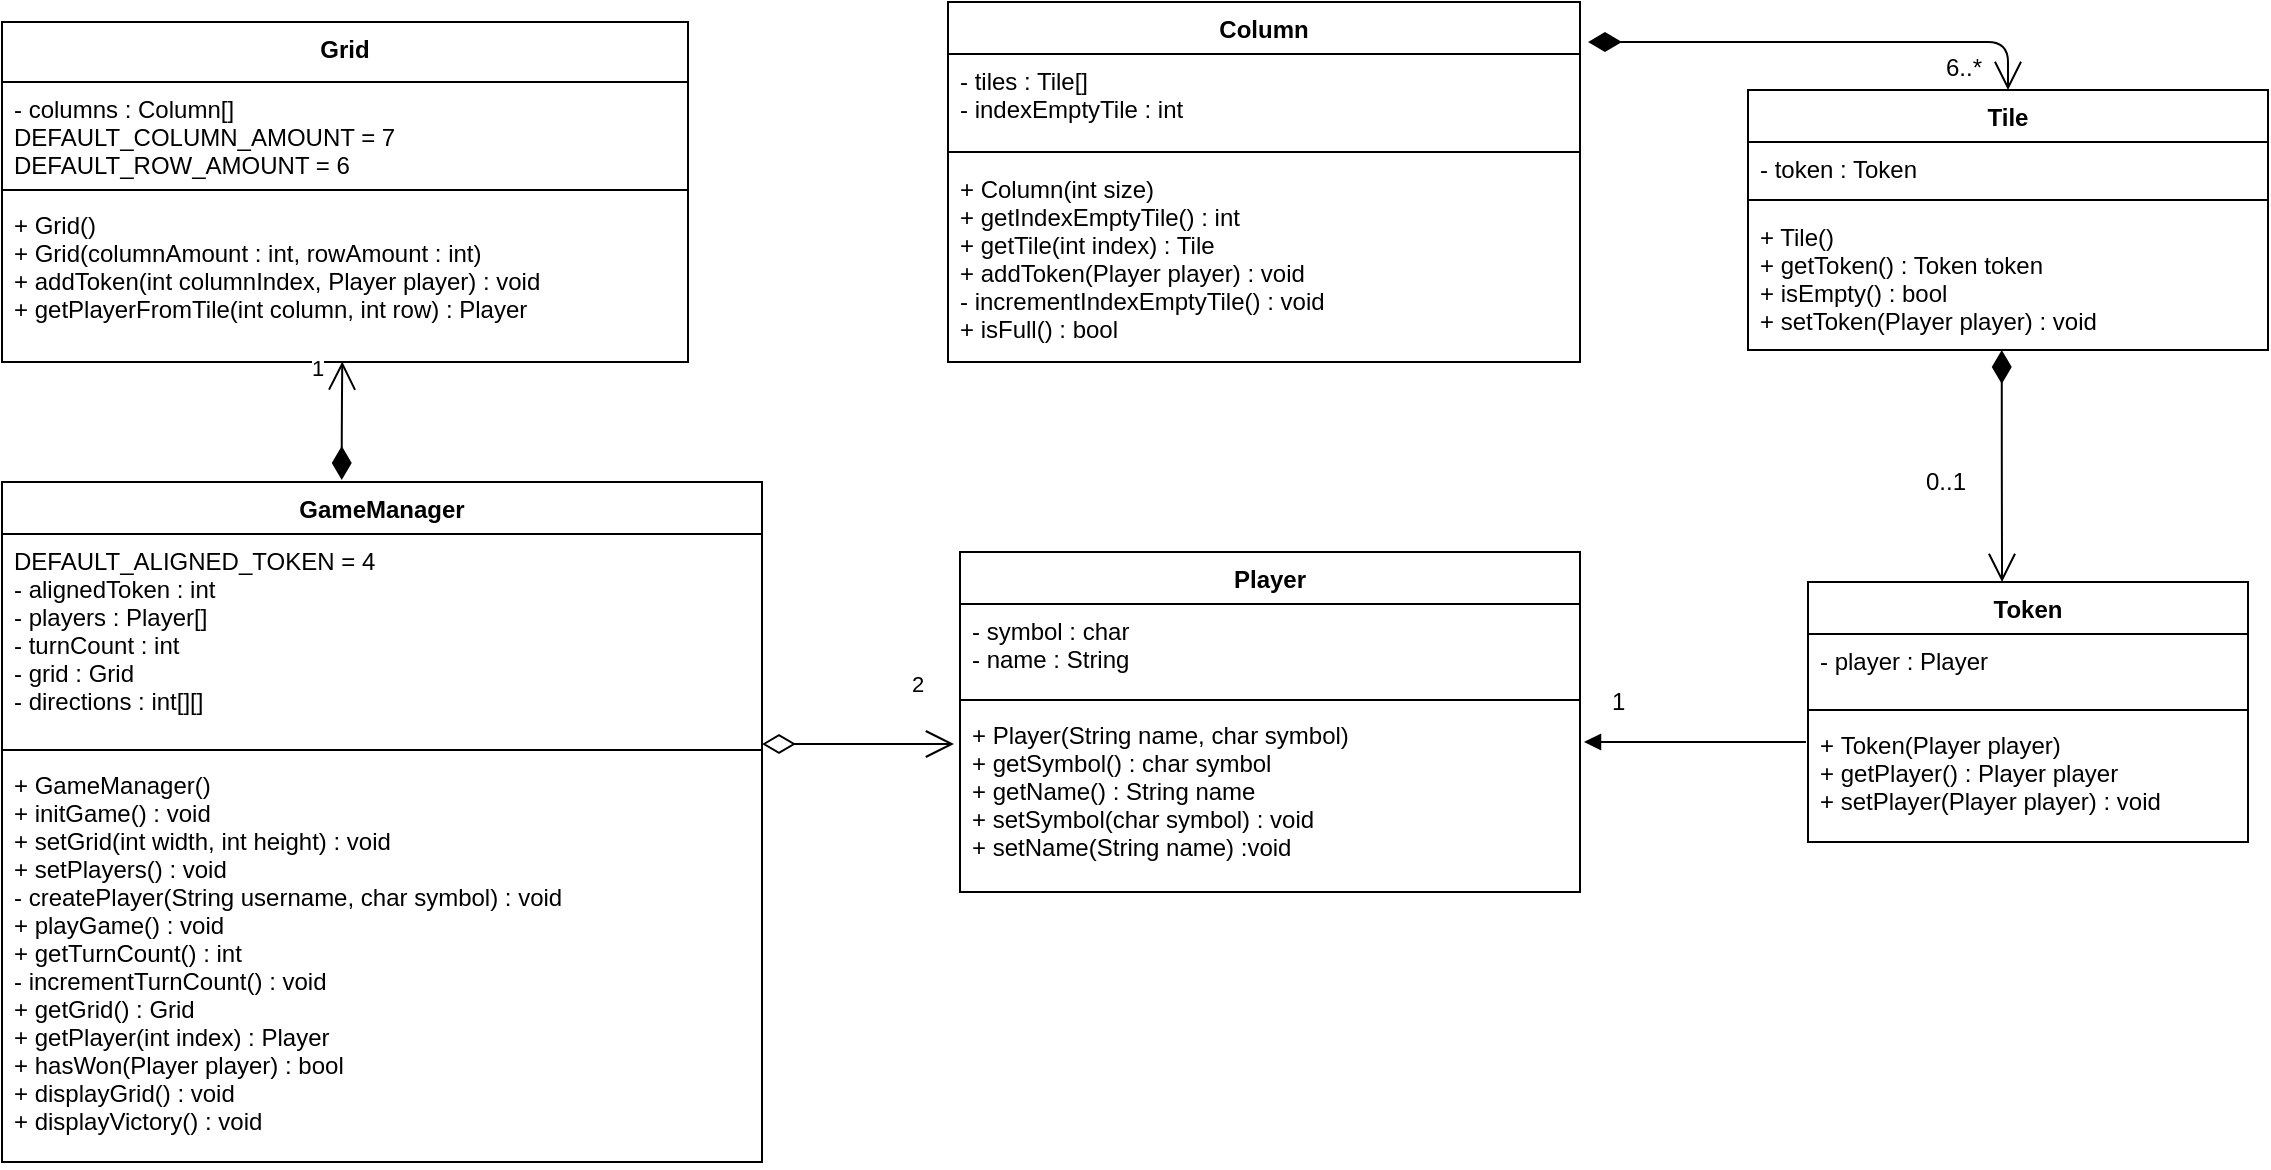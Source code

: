 <mxfile version="13.7.7" type="device"><diagram id="gEwkPhiQhHyKqDAQXveh" name="Page-1"><mxGraphModel dx="2370" dy="1242" grid="1" gridSize="10" guides="1" tooltips="1" connect="1" arrows="1" fold="1" page="1" pageScale="1" pageWidth="850" pageHeight="1100" math="0" shadow="0"><root><mxCell id="0"/><mxCell id="1" parent="0"/><mxCell id="VhOUCDwAGMb5ENp4IvlZ-11" value="Grid" style="swimlane;fontStyle=1;align=center;verticalAlign=top;childLayout=stackLayout;horizontal=1;startSize=30;horizontalStack=0;resizeParent=1;resizeParentMax=0;resizeLast=0;collapsible=1;marginBottom=0;" parent="1" vertex="1"><mxGeometry x="17" y="10" width="343" height="170" as="geometry"/></mxCell><mxCell id="VhOUCDwAGMb5ENp4IvlZ-16" value="- columns : Column[]&#10;DEFAULT_COLUMN_AMOUNT = 7&#10;DEFAULT_ROW_AMOUNT = 6" style="text;strokeColor=none;fillColor=none;align=left;verticalAlign=top;spacingLeft=4;spacingRight=4;overflow=hidden;rotatable=0;points=[[0,0.5],[1,0.5]];portConstraint=eastwest;" parent="VhOUCDwAGMb5ENp4IvlZ-11" vertex="1"><mxGeometry y="30" width="343" height="50" as="geometry"/></mxCell><mxCell id="VhOUCDwAGMb5ENp4IvlZ-13" value="" style="line;strokeWidth=1;fillColor=none;align=left;verticalAlign=middle;spacingTop=-1;spacingLeft=3;spacingRight=3;rotatable=0;labelPosition=right;points=[];portConstraint=eastwest;" parent="VhOUCDwAGMb5ENp4IvlZ-11" vertex="1"><mxGeometry y="80" width="343" height="8" as="geometry"/></mxCell><mxCell id="VhOUCDwAGMb5ENp4IvlZ-14" value="+ Grid()&#10;+ Grid(columnAmount : int, rowAmount : int)&#10;+ addToken(int columnIndex, Player player) : void&#10;+ getPlayerFromTile(int column, int row) : Player&#10;" style="text;strokeColor=none;fillColor=none;align=left;verticalAlign=top;spacingLeft=4;spacingRight=4;overflow=hidden;rotatable=0;points=[[0,0.5],[1,0.5]];portConstraint=eastwest;" parent="VhOUCDwAGMb5ENp4IvlZ-11" vertex="1"><mxGeometry y="88" width="343" height="82" as="geometry"/></mxCell><mxCell id="VhOUCDwAGMb5ENp4IvlZ-28" value="Column" style="swimlane;fontStyle=1;align=center;verticalAlign=top;childLayout=stackLayout;horizontal=1;startSize=26;horizontalStack=0;resizeParent=1;resizeParentMax=0;resizeLast=0;collapsible=1;marginBottom=0;" parent="1" vertex="1"><mxGeometry x="490" width="316" height="180" as="geometry"/></mxCell><mxCell id="VhOUCDwAGMb5ENp4IvlZ-29" value="- tiles : Tile[]&#10;- indexEmptyTile : int" style="text;strokeColor=none;fillColor=none;align=left;verticalAlign=top;spacingLeft=4;spacingRight=4;overflow=hidden;rotatable=0;points=[[0,0.5],[1,0.5]];portConstraint=eastwest;" parent="VhOUCDwAGMb5ENp4IvlZ-28" vertex="1"><mxGeometry y="26" width="316" height="44" as="geometry"/></mxCell><mxCell id="VhOUCDwAGMb5ENp4IvlZ-30" value="" style="line;strokeWidth=1;fillColor=none;align=left;verticalAlign=middle;spacingTop=-1;spacingLeft=3;spacingRight=3;rotatable=0;labelPosition=right;points=[];portConstraint=eastwest;" parent="VhOUCDwAGMb5ENp4IvlZ-28" vertex="1"><mxGeometry y="70" width="316" height="10" as="geometry"/></mxCell><mxCell id="VhOUCDwAGMb5ENp4IvlZ-31" value="+ Column(int size)&#10;+ getIndexEmptyTile() : int&#10;+ getTile(int index) : Tile&#10;+ addToken(Player player) : void&#10;- incrementIndexEmptyTile() : void&#10;+ isFull() : bool" style="text;strokeColor=none;fillColor=none;align=left;verticalAlign=top;spacingLeft=4;spacingRight=4;overflow=hidden;rotatable=0;points=[[0,0.5],[1,0.5]];portConstraint=eastwest;" parent="VhOUCDwAGMb5ENp4IvlZ-28" vertex="1"><mxGeometry y="80" width="316" height="100" as="geometry"/></mxCell><mxCell id="VhOUCDwAGMb5ENp4IvlZ-47" value="1" style="endArrow=open;html=1;endSize=12;startArrow=diamondThin;startSize=14;startFill=1;edgeStyle=orthogonalEdgeStyle;align=left;verticalAlign=bottom;entryX=0.496;entryY=0.997;entryDx=0;entryDy=0;entryPerimeter=0;exitX=0.447;exitY=-0.003;exitDx=0;exitDy=0;exitPerimeter=0;" parent="1" source="VhOUCDwAGMb5ENp4IvlZ-43" target="VhOUCDwAGMb5ENp4IvlZ-14" edge="1"><mxGeometry x="0.589" y="17" relative="1" as="geometry"><mxPoint x="490" y="220" as="sourcePoint"/><mxPoint x="183" y="290" as="targetPoint"/><mxPoint as="offset"/><Array as="points"/></mxGeometry></mxCell><mxCell id="VhOUCDwAGMb5ENp4IvlZ-55" value="2" style="endArrow=open;html=1;endSize=12;startArrow=diamondThin;startSize=14;startFill=0;edgeStyle=orthogonalEdgeStyle;align=left;verticalAlign=bottom;exitX=1;exitY=0.125;exitDx=0;exitDy=0;exitPerimeter=0;" parent="1" source="VhOUCDwAGMb5ENp4IvlZ-45" edge="1"><mxGeometry x="0.521" y="21" relative="1" as="geometry"><mxPoint x="410" y="721.176" as="sourcePoint"/><mxPoint x="493" y="371" as="targetPoint"/><Array as="points"><mxPoint x="493" y="371"/></Array><mxPoint as="offset"/></mxGeometry></mxCell><mxCell id="VhOUCDwAGMb5ENp4IvlZ-62" value="6..*" style="text;html=1;resizable=0;points=[];autosize=1;align=left;verticalAlign=top;spacingTop=-4;" parent="1" vertex="1"><mxGeometry x="987" y="23" width="30" height="20" as="geometry"/></mxCell><mxCell id="VhOUCDwAGMb5ENp4IvlZ-67" value="" style="html=1;verticalAlign=bottom;endArrow=block;" parent="1" edge="1"><mxGeometry x="1" y="942" width="80" relative="1" as="geometry"><mxPoint x="919" y="370" as="sourcePoint"/><mxPoint x="808" y="370" as="targetPoint"/><mxPoint x="310" y="52" as="offset"/><Array as="points"><mxPoint x="850" y="370"/></Array></mxGeometry></mxCell><mxCell id="VhOUCDwAGMb5ENp4IvlZ-69" value="" style="endArrow=open;html=1;endSize=12;startArrow=diamondThin;startSize=14;startFill=1;edgeStyle=orthogonalEdgeStyle;align=left;verticalAlign=bottom;entryX=0.5;entryY=0;entryDx=0;entryDy=0;" parent="1" target="VhOUCDwAGMb5ENp4IvlZ-57" edge="1"><mxGeometry x="-0.509" y="350" relative="1" as="geometry"><mxPoint x="810" y="20" as="sourcePoint"/><mxPoint x="925" y="31.5" as="targetPoint"/><Array as="points"><mxPoint x="1020" y="20"/></Array><mxPoint x="-1" as="offset"/></mxGeometry></mxCell><mxCell id="VhOUCDwAGMb5ENp4IvlZ-71" value="0..1" style="text;html=1;resizable=0;points=[];autosize=1;align=left;verticalAlign=top;spacingTop=-4;" parent="1" vertex="1"><mxGeometry x="977" y="230" width="40" height="20" as="geometry"/></mxCell><mxCell id="VhOUCDwAGMb5ENp4IvlZ-73" value="1" style="text;html=1;resizable=0;points=[];autosize=1;align=left;verticalAlign=top;spacingTop=-4;" parent="1" vertex="1"><mxGeometry x="820" y="340" width="20" height="20" as="geometry"/></mxCell><mxCell id="VhOUCDwAGMb5ENp4IvlZ-57" value="Tile" style="swimlane;fontStyle=1;align=center;verticalAlign=top;childLayout=stackLayout;horizontal=1;startSize=26;horizontalStack=0;resizeParent=1;resizeParentMax=0;resizeLast=0;collapsible=1;marginBottom=0;" parent="1" vertex="1"><mxGeometry x="890" y="44" width="260" height="130" as="geometry"/></mxCell><mxCell id="VhOUCDwAGMb5ENp4IvlZ-58" value="- token : Token&#10;" style="text;strokeColor=none;fillColor=none;align=left;verticalAlign=top;spacingLeft=4;spacingRight=4;overflow=hidden;rotatable=0;points=[[0,0.5],[1,0.5]];portConstraint=eastwest;" parent="VhOUCDwAGMb5ENp4IvlZ-57" vertex="1"><mxGeometry y="26" width="260" height="24" as="geometry"/></mxCell><mxCell id="VhOUCDwAGMb5ENp4IvlZ-59" value="" style="line;strokeWidth=1;fillColor=none;align=left;verticalAlign=middle;spacingTop=-1;spacingLeft=3;spacingRight=3;rotatable=0;labelPosition=right;points=[];portConstraint=eastwest;" parent="VhOUCDwAGMb5ENp4IvlZ-57" vertex="1"><mxGeometry y="50" width="260" height="10" as="geometry"/></mxCell><mxCell id="VhOUCDwAGMb5ENp4IvlZ-60" value="+ Tile()&#10;+ getToken() : Token token&#10;+ isEmpty() : bool&#10;+ setToken(Player player) : void" style="text;strokeColor=none;fillColor=none;align=left;verticalAlign=top;spacingLeft=4;spacingRight=4;overflow=hidden;rotatable=0;points=[[0,0.5],[1,0.5]];portConstraint=eastwest;" parent="VhOUCDwAGMb5ENp4IvlZ-57" vertex="1"><mxGeometry y="60" width="260" height="70" as="geometry"/></mxCell><mxCell id="VhOUCDwAGMb5ENp4IvlZ-68" value="" style="endArrow=open;html=1;endSize=12;startArrow=diamondThin;startSize=14;startFill=1;edgeStyle=orthogonalEdgeStyle;align=left;verticalAlign=bottom;entryX=0.441;entryY=0;entryDx=0;entryDy=0;entryPerimeter=0;exitX=0.488;exitY=1;exitDx=0;exitDy=0;exitPerimeter=0;" parent="1" source="VhOUCDwAGMb5ENp4IvlZ-60" target="VhOUCDwAGMb5ENp4IvlZ-63" edge="1"><mxGeometry x="-0.148" y="-27" relative="1" as="geometry"><mxPoint x="1017" y="194" as="sourcePoint"/><mxPoint x="1062" y="255" as="targetPoint"/><Array as="points"/><mxPoint as="offset"/></mxGeometry></mxCell><mxCell id="VhOUCDwAGMb5ENp4IvlZ-63" value="Token" style="swimlane;fontStyle=1;align=center;verticalAlign=top;childLayout=stackLayout;horizontal=1;startSize=26;horizontalStack=0;resizeParent=1;resizeParentMax=0;resizeLast=0;collapsible=1;marginBottom=0;" parent="1" vertex="1"><mxGeometry x="920" y="290" width="220" height="130" as="geometry"/></mxCell><mxCell id="VhOUCDwAGMb5ENp4IvlZ-64" value="- player : Player&#10;" style="text;strokeColor=none;fillColor=none;align=left;verticalAlign=top;spacingLeft=4;spacingRight=4;overflow=hidden;rotatable=0;points=[[0,0.5],[1,0.5]];portConstraint=eastwest;" parent="VhOUCDwAGMb5ENp4IvlZ-63" vertex="1"><mxGeometry y="26" width="220" height="34" as="geometry"/></mxCell><mxCell id="VhOUCDwAGMb5ENp4IvlZ-65" value="" style="line;strokeWidth=1;fillColor=none;align=left;verticalAlign=middle;spacingTop=-1;spacingLeft=3;spacingRight=3;rotatable=0;labelPosition=right;points=[];portConstraint=eastwest;" parent="VhOUCDwAGMb5ENp4IvlZ-63" vertex="1"><mxGeometry y="60" width="220" height="8" as="geometry"/></mxCell><mxCell id="VhOUCDwAGMb5ENp4IvlZ-66" value="+ Token(Player player)&#10;+ getPlayer() : Player player&#10;+ setPlayer(Player player) : void&#10;&#10;" style="text;strokeColor=none;fillColor=none;align=left;verticalAlign=top;spacingLeft=4;spacingRight=4;overflow=hidden;rotatable=0;points=[[0,0.5],[1,0.5]];portConstraint=eastwest;" parent="VhOUCDwAGMb5ENp4IvlZ-63" vertex="1"><mxGeometry y="68" width="220" height="62" as="geometry"/></mxCell><mxCell id="VhOUCDwAGMb5ENp4IvlZ-51" value="Player" style="swimlane;fontStyle=1;align=center;verticalAlign=top;childLayout=stackLayout;horizontal=1;startSize=26;horizontalStack=0;resizeParent=1;resizeParentMax=0;resizeLast=0;collapsible=1;marginBottom=0;" parent="1" vertex="1"><mxGeometry x="496" y="275" width="310" height="170" as="geometry"/></mxCell><mxCell id="VhOUCDwAGMb5ENp4IvlZ-52" value="- symbol : char&#10;- name : String&#10;" style="text;strokeColor=none;fillColor=none;align=left;verticalAlign=top;spacingLeft=4;spacingRight=4;overflow=hidden;rotatable=0;points=[[0,0.5],[1,0.5]];portConstraint=eastwest;" parent="VhOUCDwAGMb5ENp4IvlZ-51" vertex="1"><mxGeometry y="26" width="310" height="44" as="geometry"/></mxCell><mxCell id="VhOUCDwAGMb5ENp4IvlZ-53" value="" style="line;strokeWidth=1;fillColor=none;align=left;verticalAlign=middle;spacingTop=-1;spacingLeft=3;spacingRight=3;rotatable=0;labelPosition=right;points=[];portConstraint=eastwest;" parent="VhOUCDwAGMb5ENp4IvlZ-51" vertex="1"><mxGeometry y="70" width="310" height="8" as="geometry"/></mxCell><mxCell id="VhOUCDwAGMb5ENp4IvlZ-54" value="+ Player(String name, char symbol)&#10;+ getSymbol() : char symbol&#10;+ getName() : String name&#10;+ setSymbol(char symbol) : void&#10;+ setName(String name) :void&#10;" style="text;strokeColor=none;fillColor=none;align=left;verticalAlign=top;spacingLeft=4;spacingRight=4;overflow=hidden;rotatable=0;points=[[0,0.5],[1,0.5]];portConstraint=eastwest;" parent="VhOUCDwAGMb5ENp4IvlZ-51" vertex="1"><mxGeometry y="78" width="310" height="92" as="geometry"/></mxCell><mxCell id="VhOUCDwAGMb5ENp4IvlZ-43" value="GameManager" style="swimlane;fontStyle=1;align=center;verticalAlign=top;childLayout=stackLayout;horizontal=1;startSize=26;horizontalStack=0;resizeParent=1;resizeParentMax=0;resizeLast=0;collapsible=1;marginBottom=0;" parent="1" vertex="1"><mxGeometry x="17" y="240" width="380" height="340" as="geometry"/></mxCell><mxCell id="VhOUCDwAGMb5ENp4IvlZ-44" value="DEFAULT_ALIGNED_TOKEN = 4&#10;- alignedToken : int&#10;- players : Player[]&#10;- turnCount : int&#10;- grid : Grid&#10;- directions : int[][]&#10;" style="text;strokeColor=none;fillColor=none;align=left;verticalAlign=top;spacingLeft=4;spacingRight=4;overflow=hidden;rotatable=0;points=[[0,0.5],[1,0.5]];portConstraint=eastwest;" parent="VhOUCDwAGMb5ENp4IvlZ-43" vertex="1"><mxGeometry y="26" width="380" height="104" as="geometry"/></mxCell><mxCell id="VhOUCDwAGMb5ENp4IvlZ-45" value="" style="line;strokeWidth=1;fillColor=none;align=left;verticalAlign=middle;spacingTop=-1;spacingLeft=3;spacingRight=3;rotatable=0;labelPosition=right;points=[];portConstraint=eastwest;" parent="VhOUCDwAGMb5ENp4IvlZ-43" vertex="1"><mxGeometry y="130" width="380" height="8" as="geometry"/></mxCell><mxCell id="VhOUCDwAGMb5ENp4IvlZ-46" value="+ GameManager()&#10;+ initGame() : void&#10;+ setGrid(int width, int height) : void&#10;+ setPlayers() : void&#10;- createPlayer(String username, char symbol) : void&#10;+ playGame() : void&#10;+ getTurnCount() : int&#10;- incrementTurnCount() : void&#10;+ getGrid() : Grid&#10;+ getPlayer(int index) : Player&#10;+ hasWon(Player player) : bool&#10;+ displayGrid() : void&#10;+ displayVictory() : void" style="text;strokeColor=none;fillColor=none;align=left;verticalAlign=top;spacingLeft=4;spacingRight=4;overflow=hidden;rotatable=0;points=[[0,0.5],[1,0.5]];portConstraint=eastwest;" parent="VhOUCDwAGMb5ENp4IvlZ-43" vertex="1"><mxGeometry y="138" width="380" height="202" as="geometry"/></mxCell></root></mxGraphModel></diagram></mxfile>